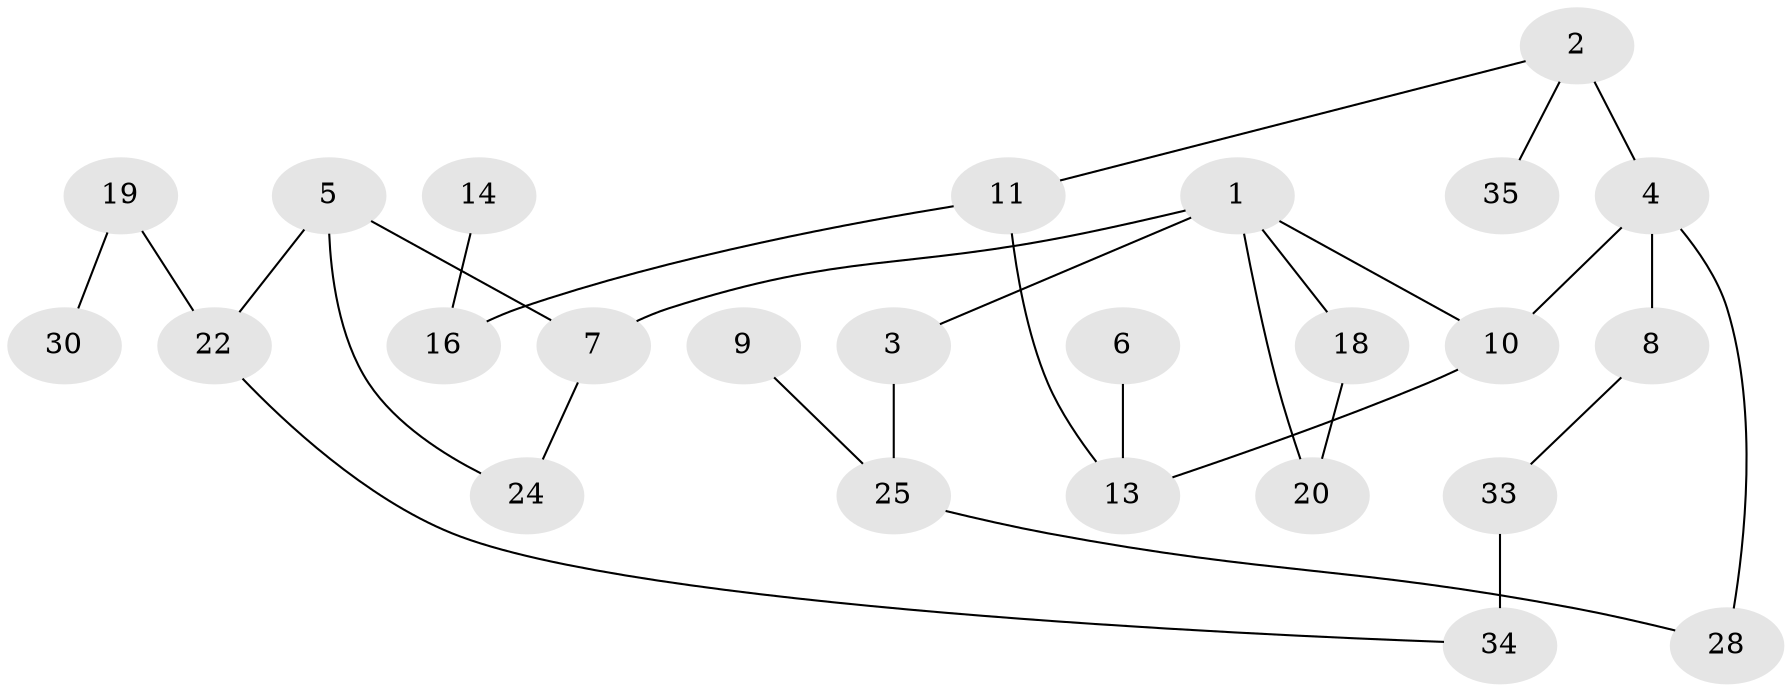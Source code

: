 // original degree distribution, {4: 0.16176470588235295, 2: 0.3088235294117647, 1: 0.3088235294117647, 0: 0.11764705882352941, 3: 0.10294117647058823}
// Generated by graph-tools (version 1.1) at 2025/33/03/09/25 02:33:45]
// undirected, 25 vertices, 29 edges
graph export_dot {
graph [start="1"]
  node [color=gray90,style=filled];
  1;
  2;
  3;
  4;
  5;
  6;
  7;
  8;
  9;
  10;
  11;
  13;
  14;
  16;
  18;
  19;
  20;
  22;
  24;
  25;
  28;
  30;
  33;
  34;
  35;
  1 -- 3 [weight=1.0];
  1 -- 7 [weight=1.0];
  1 -- 10 [weight=1.0];
  1 -- 18 [weight=1.0];
  1 -- 20 [weight=1.0];
  2 -- 4 [weight=2.0];
  2 -- 11 [weight=1.0];
  2 -- 35 [weight=1.0];
  3 -- 25 [weight=1.0];
  4 -- 8 [weight=2.0];
  4 -- 10 [weight=1.0];
  4 -- 28 [weight=1.0];
  5 -- 7 [weight=2.0];
  5 -- 22 [weight=1.0];
  5 -- 24 [weight=1.0];
  6 -- 13 [weight=1.0];
  7 -- 24 [weight=1.0];
  8 -- 33 [weight=1.0];
  9 -- 25 [weight=1.0];
  10 -- 13 [weight=1.0];
  11 -- 13 [weight=1.0];
  11 -- 16 [weight=1.0];
  14 -- 16 [weight=1.0];
  18 -- 20 [weight=1.0];
  19 -- 22 [weight=1.0];
  19 -- 30 [weight=1.0];
  22 -- 34 [weight=1.0];
  25 -- 28 [weight=1.0];
  33 -- 34 [weight=2.0];
}
